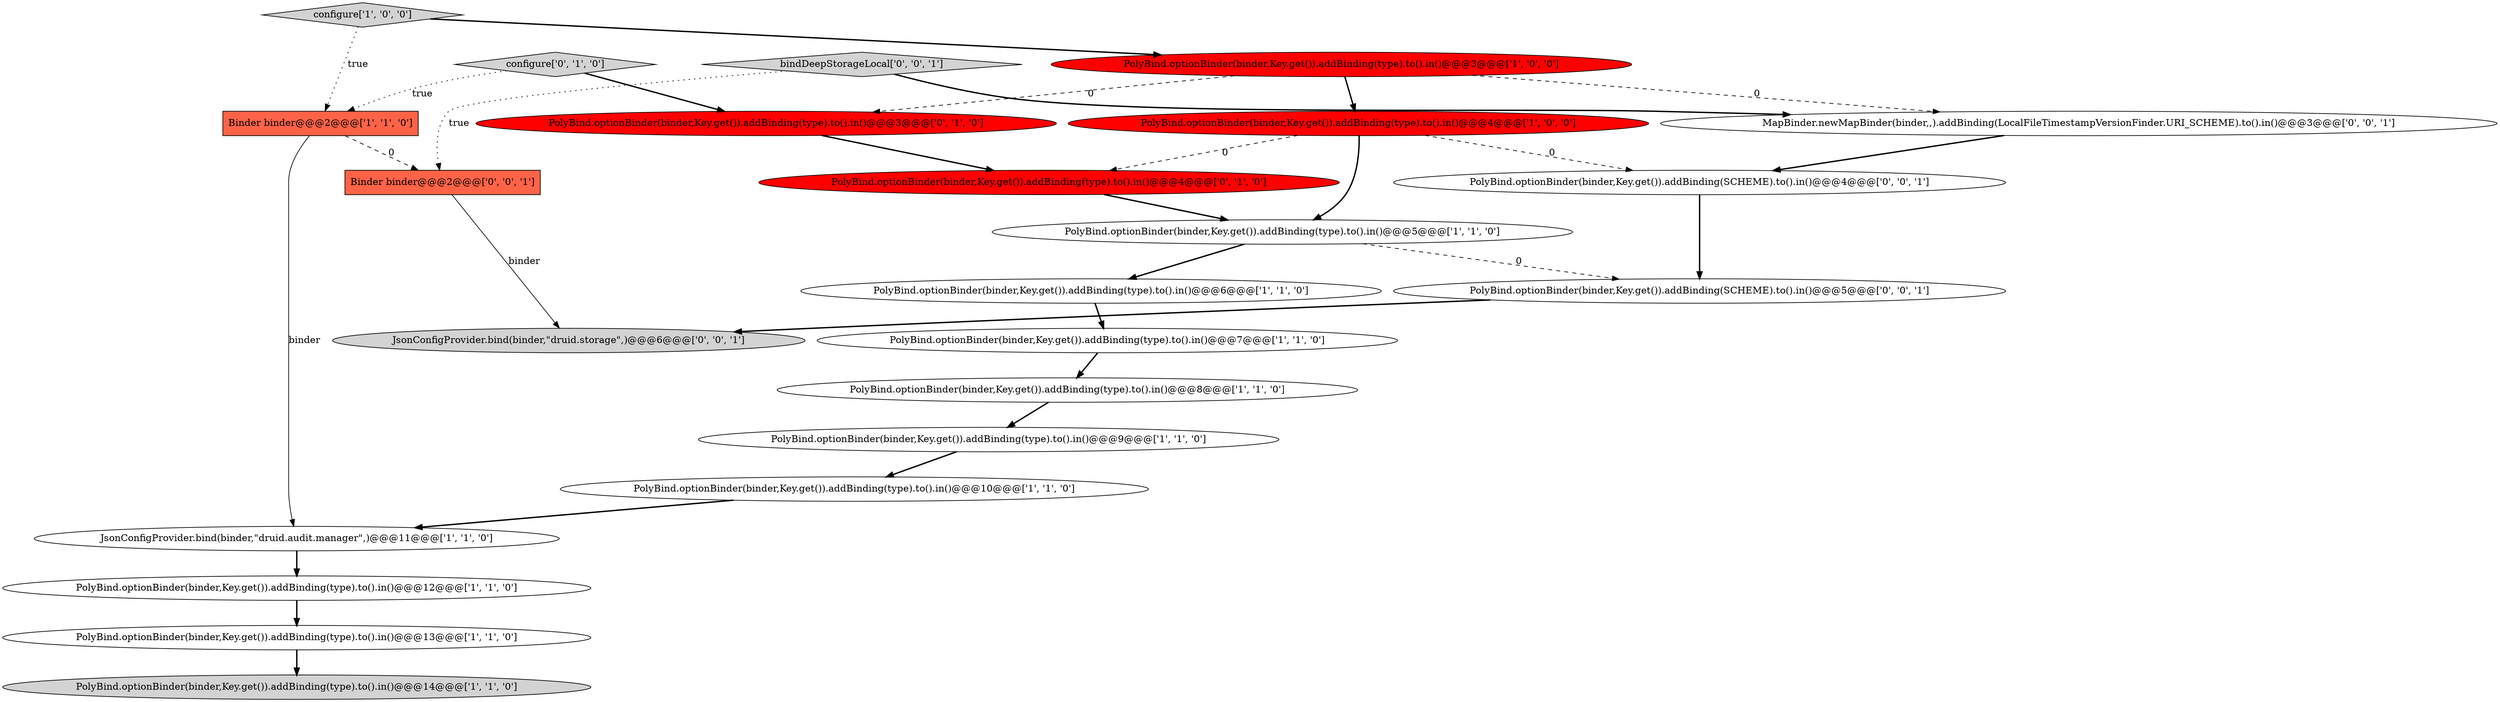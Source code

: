 digraph {
5 [style = filled, label = "PolyBind.optionBinder(binder,Key.get()).addBinding(type).to().in()@@@10@@@['1', '1', '0']", fillcolor = white, shape = ellipse image = "AAA0AAABBB1BBB"];
17 [style = filled, label = "PolyBind.optionBinder(binder,Key.get()).addBinding(SCHEME).to().in()@@@5@@@['0', '0', '1']", fillcolor = white, shape = ellipse image = "AAA0AAABBB3BBB"];
13 [style = filled, label = "PolyBind.optionBinder(binder,Key.get()).addBinding(type).to().in()@@@9@@@['1', '1', '0']", fillcolor = white, shape = ellipse image = "AAA0AAABBB1BBB"];
4 [style = filled, label = "PolyBind.optionBinder(binder,Key.get()).addBinding(type).to().in()@@@8@@@['1', '1', '0']", fillcolor = white, shape = ellipse image = "AAA0AAABBB1BBB"];
1 [style = filled, label = "PolyBind.optionBinder(binder,Key.get()).addBinding(type).to().in()@@@13@@@['1', '1', '0']", fillcolor = white, shape = ellipse image = "AAA0AAABBB1BBB"];
15 [style = filled, label = "PolyBind.optionBinder(binder,Key.get()).addBinding(type).to().in()@@@4@@@['0', '1', '0']", fillcolor = red, shape = ellipse image = "AAA1AAABBB2BBB"];
6 [style = filled, label = "PolyBind.optionBinder(binder,Key.get()).addBinding(type).to().in()@@@5@@@['1', '1', '0']", fillcolor = white, shape = ellipse image = "AAA0AAABBB1BBB"];
18 [style = filled, label = "JsonConfigProvider.bind(binder,\"druid.storage\",)@@@6@@@['0', '0', '1']", fillcolor = lightgray, shape = ellipse image = "AAA0AAABBB3BBB"];
2 [style = filled, label = "PolyBind.optionBinder(binder,Key.get()).addBinding(type).to().in()@@@14@@@['1', '1', '0']", fillcolor = lightgray, shape = ellipse image = "AAA0AAABBB1BBB"];
20 [style = filled, label = "MapBinder.newMapBinder(binder,,).addBinding(LocalFileTimestampVersionFinder.URI_SCHEME).to().in()@@@3@@@['0', '0', '1']", fillcolor = white, shape = ellipse image = "AAA0AAABBB3BBB"];
21 [style = filled, label = "bindDeepStorageLocal['0', '0', '1']", fillcolor = lightgray, shape = diamond image = "AAA0AAABBB3BBB"];
11 [style = filled, label = "PolyBind.optionBinder(binder,Key.get()).addBinding(type).to().in()@@@4@@@['1', '0', '0']", fillcolor = red, shape = ellipse image = "AAA1AAABBB1BBB"];
19 [style = filled, label = "Binder binder@@@2@@@['0', '0', '1']", fillcolor = tomato, shape = box image = "AAA0AAABBB3BBB"];
22 [style = filled, label = "PolyBind.optionBinder(binder,Key.get()).addBinding(SCHEME).to().in()@@@4@@@['0', '0', '1']", fillcolor = white, shape = ellipse image = "AAA0AAABBB3BBB"];
10 [style = filled, label = "Binder binder@@@2@@@['1', '1', '0']", fillcolor = tomato, shape = box image = "AAA0AAABBB1BBB"];
9 [style = filled, label = "PolyBind.optionBinder(binder,Key.get()).addBinding(type).to().in()@@@12@@@['1', '1', '0']", fillcolor = white, shape = ellipse image = "AAA0AAABBB1BBB"];
14 [style = filled, label = "configure['0', '1', '0']", fillcolor = lightgray, shape = diamond image = "AAA0AAABBB2BBB"];
3 [style = filled, label = "PolyBind.optionBinder(binder,Key.get()).addBinding(type).to().in()@@@7@@@['1', '1', '0']", fillcolor = white, shape = ellipse image = "AAA0AAABBB1BBB"];
0 [style = filled, label = "PolyBind.optionBinder(binder,Key.get()).addBinding(type).to().in()@@@3@@@['1', '0', '0']", fillcolor = red, shape = ellipse image = "AAA1AAABBB1BBB"];
16 [style = filled, label = "PolyBind.optionBinder(binder,Key.get()).addBinding(type).to().in()@@@3@@@['0', '1', '0']", fillcolor = red, shape = ellipse image = "AAA1AAABBB2BBB"];
12 [style = filled, label = "configure['1', '0', '0']", fillcolor = lightgray, shape = diamond image = "AAA0AAABBB1BBB"];
7 [style = filled, label = "JsonConfigProvider.bind(binder,\"druid.audit.manager\",)@@@11@@@['1', '1', '0']", fillcolor = white, shape = ellipse image = "AAA0AAABBB1BBB"];
8 [style = filled, label = "PolyBind.optionBinder(binder,Key.get()).addBinding(type).to().in()@@@6@@@['1', '1', '0']", fillcolor = white, shape = ellipse image = "AAA0AAABBB1BBB"];
14->16 [style = bold, label=""];
10->7 [style = solid, label="binder"];
16->15 [style = bold, label=""];
19->18 [style = solid, label="binder"];
11->15 [style = dashed, label="0"];
10->19 [style = dashed, label="0"];
11->6 [style = bold, label=""];
4->13 [style = bold, label=""];
8->3 [style = bold, label=""];
0->16 [style = dashed, label="0"];
11->22 [style = dashed, label="0"];
0->11 [style = bold, label=""];
15->6 [style = bold, label=""];
6->17 [style = dashed, label="0"];
0->20 [style = dashed, label="0"];
12->0 [style = bold, label=""];
3->4 [style = bold, label=""];
14->10 [style = dotted, label="true"];
20->22 [style = bold, label=""];
7->9 [style = bold, label=""];
21->20 [style = bold, label=""];
12->10 [style = dotted, label="true"];
21->19 [style = dotted, label="true"];
6->8 [style = bold, label=""];
13->5 [style = bold, label=""];
22->17 [style = bold, label=""];
5->7 [style = bold, label=""];
1->2 [style = bold, label=""];
9->1 [style = bold, label=""];
17->18 [style = bold, label=""];
}
